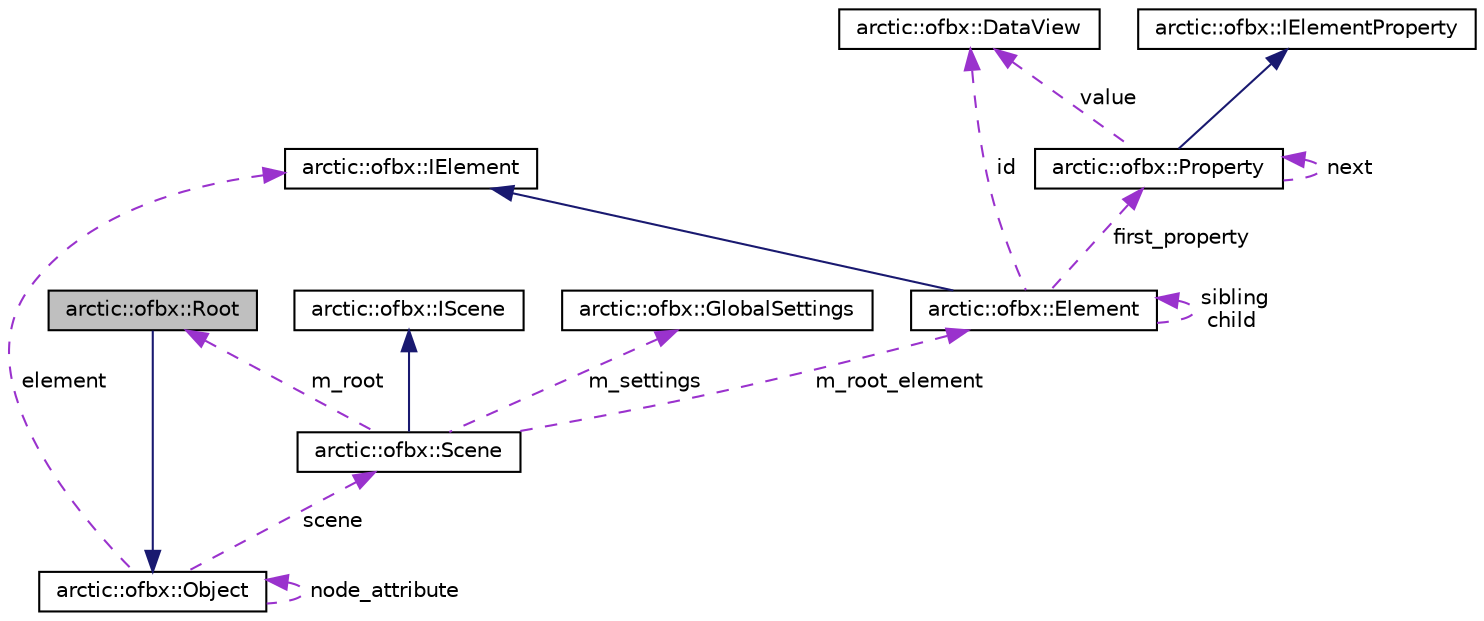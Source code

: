 digraph "arctic::ofbx::Root"
{
 // LATEX_PDF_SIZE
  edge [fontname="Helvetica",fontsize="10",labelfontname="Helvetica",labelfontsize="10"];
  node [fontname="Helvetica",fontsize="10",shape=record];
  Node2 [label="arctic::ofbx::Root",height=0.2,width=0.4,color="black", fillcolor="grey75", style="filled", fontcolor="black",tooltip=" "];
  Node3 -> Node2 [dir="back",color="midnightblue",fontsize="10",style="solid",fontname="Helvetica"];
  Node3 [label="arctic::ofbx::Object",height=0.2,width=0.4,color="black", fillcolor="white", style="filled",URL="$structarctic_1_1ofbx_1_1_object.html",tooltip=" "];
  Node4 -> Node3 [dir="back",color="darkorchid3",fontsize="10",style="dashed",label=" scene" ,fontname="Helvetica"];
  Node4 [label="arctic::ofbx::Scene",height=0.2,width=0.4,color="black", fillcolor="white", style="filled",URL="$structarctic_1_1ofbx_1_1_scene.html",tooltip=" "];
  Node5 -> Node4 [dir="back",color="midnightblue",fontsize="10",style="solid",fontname="Helvetica"];
  Node5 [label="arctic::ofbx::IScene",height=0.2,width=0.4,color="black", fillcolor="white", style="filled",URL="$structarctic_1_1ofbx_1_1_i_scene.html",tooltip=" "];
  Node2 -> Node4 [dir="back",color="darkorchid3",fontsize="10",style="dashed",label=" m_root" ,fontname="Helvetica"];
  Node6 -> Node4 [dir="back",color="darkorchid3",fontsize="10",style="dashed",label=" m_settings" ,fontname="Helvetica"];
  Node6 [label="arctic::ofbx::GlobalSettings",height=0.2,width=0.4,color="black", fillcolor="white", style="filled",URL="$structarctic_1_1ofbx_1_1_global_settings.html",tooltip=" "];
  Node7 -> Node4 [dir="back",color="darkorchid3",fontsize="10",style="dashed",label=" m_root_element" ,fontname="Helvetica"];
  Node7 [label="arctic::ofbx::Element",height=0.2,width=0.4,color="black", fillcolor="white", style="filled",URL="$structarctic_1_1ofbx_1_1_element.html",tooltip=" "];
  Node8 -> Node7 [dir="back",color="midnightblue",fontsize="10",style="solid",fontname="Helvetica"];
  Node8 [label="arctic::ofbx::IElement",height=0.2,width=0.4,color="black", fillcolor="white", style="filled",URL="$structarctic_1_1ofbx_1_1_i_element.html",tooltip=" "];
  Node9 -> Node7 [dir="back",color="darkorchid3",fontsize="10",style="dashed",label=" first_property" ,fontname="Helvetica"];
  Node9 [label="arctic::ofbx::Property",height=0.2,width=0.4,color="black", fillcolor="white", style="filled",URL="$structarctic_1_1ofbx_1_1_property.html",tooltip=" "];
  Node10 -> Node9 [dir="back",color="midnightblue",fontsize="10",style="solid",fontname="Helvetica"];
  Node10 [label="arctic::ofbx::IElementProperty",height=0.2,width=0.4,color="black", fillcolor="white", style="filled",URL="$structarctic_1_1ofbx_1_1_i_element_property.html",tooltip=" "];
  Node9 -> Node9 [dir="back",color="darkorchid3",fontsize="10",style="dashed",label=" next" ,fontname="Helvetica"];
  Node11 -> Node9 [dir="back",color="darkorchid3",fontsize="10",style="dashed",label=" value" ,fontname="Helvetica"];
  Node11 [label="arctic::ofbx::DataView",height=0.2,width=0.4,color="black", fillcolor="white", style="filled",URL="$structarctic_1_1ofbx_1_1_data_view.html",tooltip=" "];
  Node7 -> Node7 [dir="back",color="darkorchid3",fontsize="10",style="dashed",label=" sibling\nchild" ,fontname="Helvetica"];
  Node11 -> Node7 [dir="back",color="darkorchid3",fontsize="10",style="dashed",label=" id" ,fontname="Helvetica"];
  Node3 -> Node3 [dir="back",color="darkorchid3",fontsize="10",style="dashed",label=" node_attribute" ,fontname="Helvetica"];
  Node8 -> Node3 [dir="back",color="darkorchid3",fontsize="10",style="dashed",label=" element" ,fontname="Helvetica"];
}
